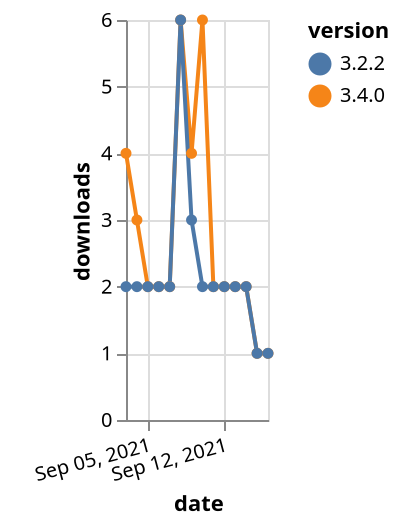 {"$schema": "https://vega.github.io/schema/vega-lite/v5.json", "description": "A simple bar chart with embedded data.", "data": {"values": [{"date": "2021-09-03", "total": 3845, "delta": 4, "version": "3.4.0"}, {"date": "2021-09-04", "total": 3848, "delta": 3, "version": "3.4.0"}, {"date": "2021-09-05", "total": 3850, "delta": 2, "version": "3.4.0"}, {"date": "2021-09-06", "total": 3852, "delta": 2, "version": "3.4.0"}, {"date": "2021-09-07", "total": 3854, "delta": 2, "version": "3.4.0"}, {"date": "2021-09-08", "total": 3860, "delta": 6, "version": "3.4.0"}, {"date": "2021-09-09", "total": 3864, "delta": 4, "version": "3.4.0"}, {"date": "2021-09-10", "total": 3870, "delta": 6, "version": "3.4.0"}, {"date": "2021-09-11", "total": 3872, "delta": 2, "version": "3.4.0"}, {"date": "2021-09-12", "total": 3874, "delta": 2, "version": "3.4.0"}, {"date": "2021-09-13", "total": 3876, "delta": 2, "version": "3.4.0"}, {"date": "2021-09-14", "total": 3878, "delta": 2, "version": "3.4.0"}, {"date": "2021-09-15", "total": 3879, "delta": 1, "version": "3.4.0"}, {"date": "2021-09-16", "total": 3880, "delta": 1, "version": "3.4.0"}, {"date": "2021-09-03", "total": 4179, "delta": 2, "version": "3.2.2"}, {"date": "2021-09-04", "total": 4181, "delta": 2, "version": "3.2.2"}, {"date": "2021-09-05", "total": 4183, "delta": 2, "version": "3.2.2"}, {"date": "2021-09-06", "total": 4185, "delta": 2, "version": "3.2.2"}, {"date": "2021-09-07", "total": 4187, "delta": 2, "version": "3.2.2"}, {"date": "2021-09-08", "total": 4193, "delta": 6, "version": "3.2.2"}, {"date": "2021-09-09", "total": 4196, "delta": 3, "version": "3.2.2"}, {"date": "2021-09-10", "total": 4198, "delta": 2, "version": "3.2.2"}, {"date": "2021-09-11", "total": 4200, "delta": 2, "version": "3.2.2"}, {"date": "2021-09-12", "total": 4202, "delta": 2, "version": "3.2.2"}, {"date": "2021-09-13", "total": 4204, "delta": 2, "version": "3.2.2"}, {"date": "2021-09-14", "total": 4206, "delta": 2, "version": "3.2.2"}, {"date": "2021-09-15", "total": 4207, "delta": 1, "version": "3.2.2"}, {"date": "2021-09-16", "total": 4208, "delta": 1, "version": "3.2.2"}]}, "width": "container", "mark": {"type": "line", "point": {"filled": true}}, "encoding": {"x": {"field": "date", "type": "temporal", "timeUnit": "yearmonthdate", "title": "date", "axis": {"labelAngle": -15}}, "y": {"field": "delta", "type": "quantitative", "title": "downloads"}, "color": {"field": "version", "type": "nominal"}, "tooltip": {"field": "delta"}}}